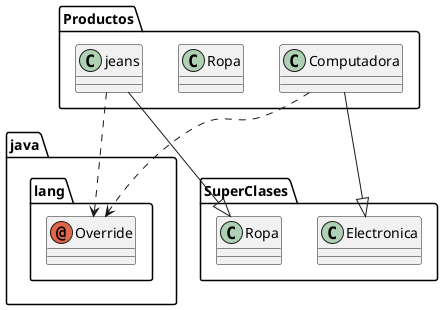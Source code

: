 @startuml
annotation java.lang.Override
class Productos.Computadora
class Productos.Ropa
class Productos.jeans
class SuperClases.Electronica
class SuperClases.Ropa
Productos.Computadora ..> java.lang.Override
Productos.Computadora --|> SuperClases.Electronica
Productos.jeans ..> java.lang.Override
Productos.jeans --|> SuperClases.Ropa
@enduml